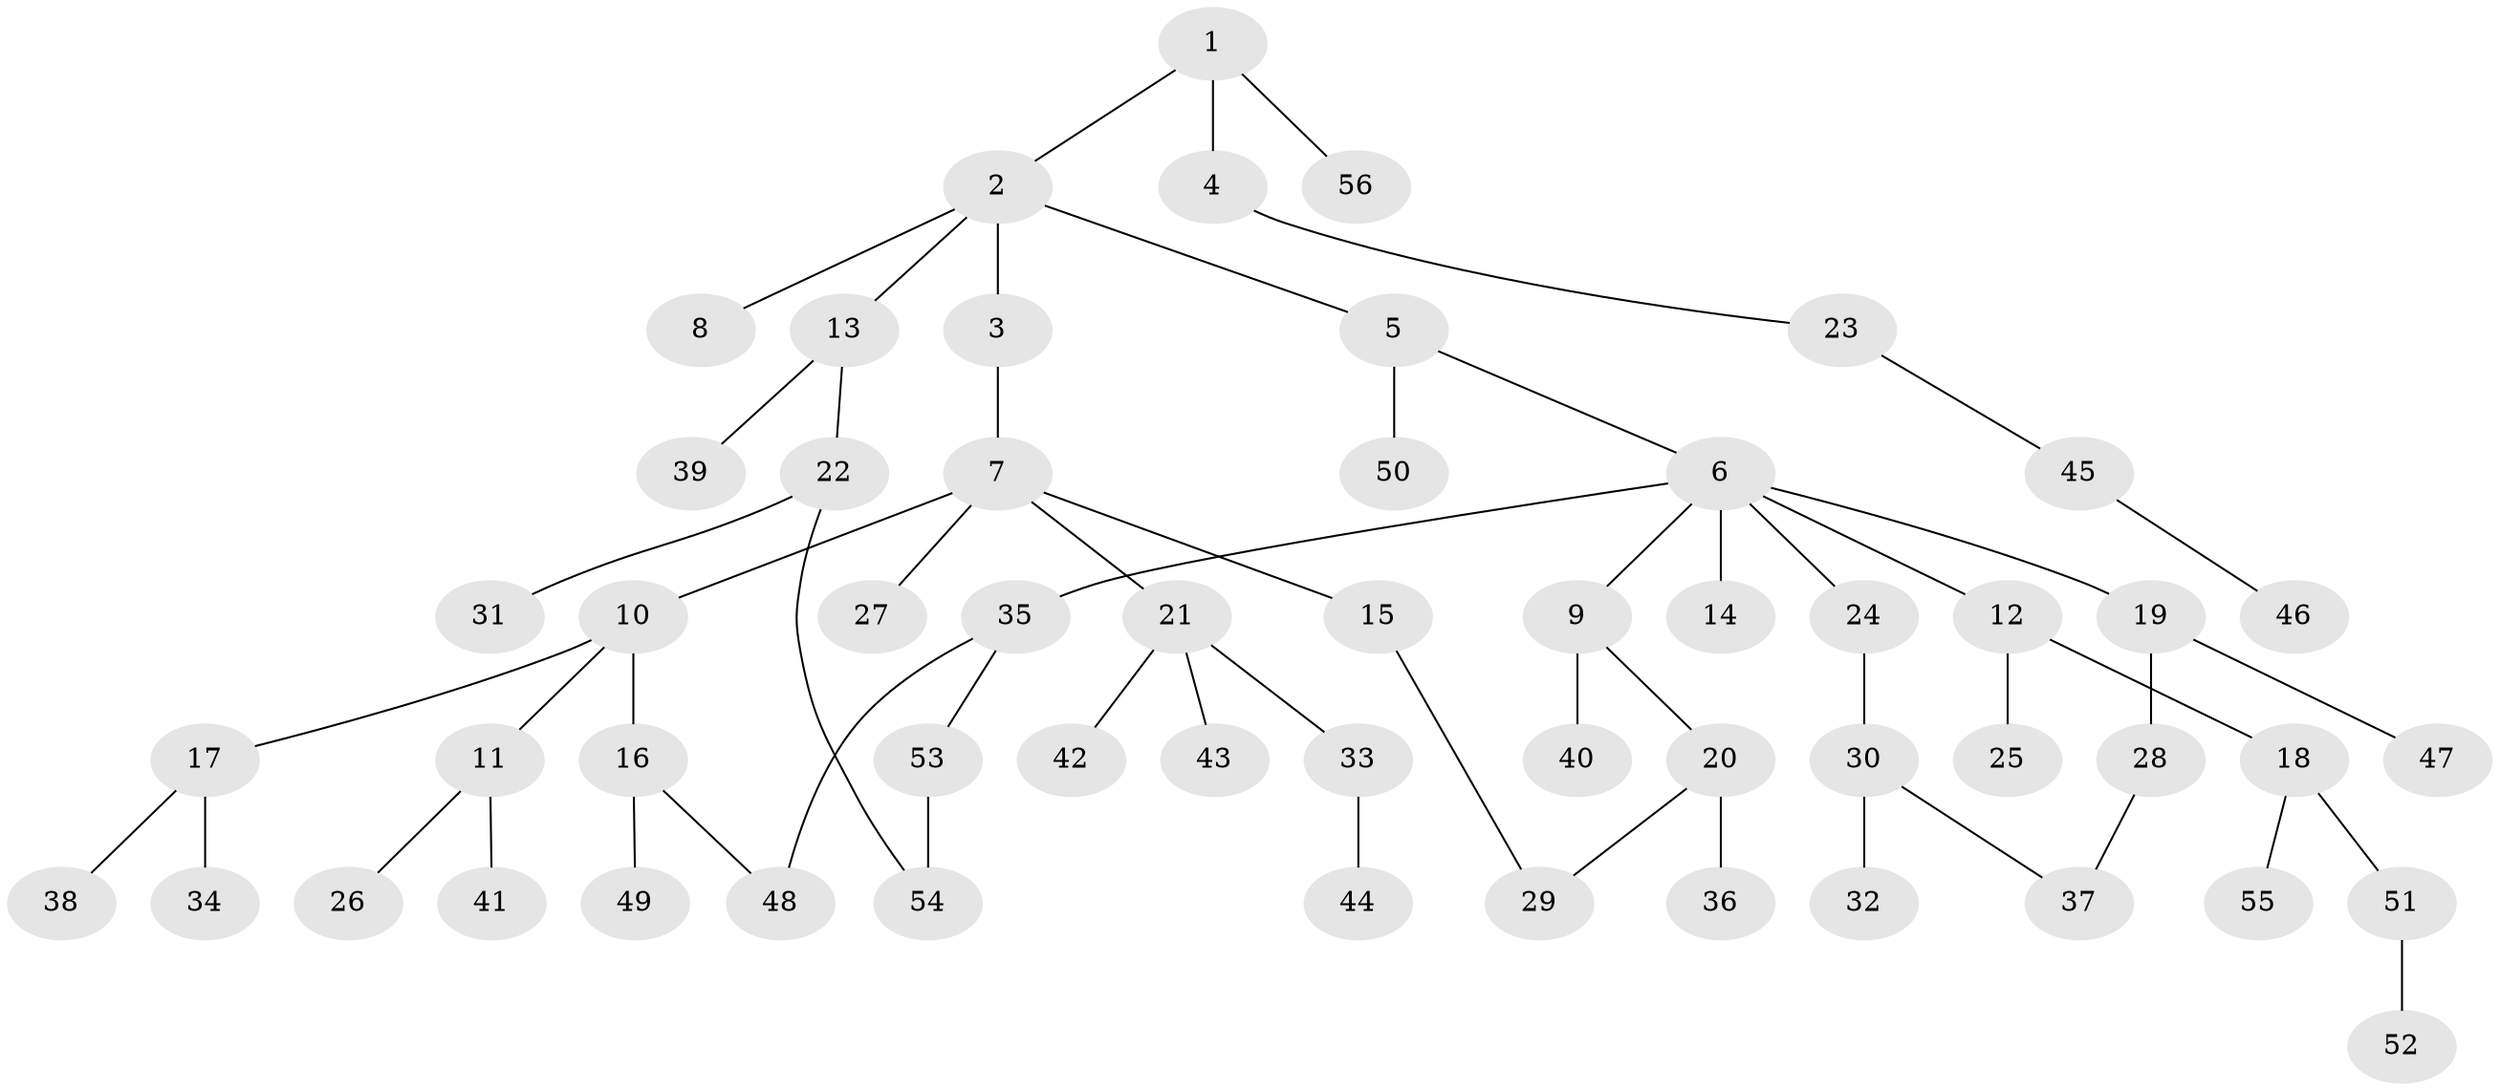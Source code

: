 // coarse degree distribution, {2: 0.35294117647058826, 5: 0.029411764705882353, 8: 0.029411764705882353, 4: 0.08823529411764706, 1: 0.38235294117647056, 3: 0.11764705882352941}
// Generated by graph-tools (version 1.1) at 2025/41/03/06/25 10:41:26]
// undirected, 56 vertices, 59 edges
graph export_dot {
graph [start="1"]
  node [color=gray90,style=filled];
  1;
  2;
  3;
  4;
  5;
  6;
  7;
  8;
  9;
  10;
  11;
  12;
  13;
  14;
  15;
  16;
  17;
  18;
  19;
  20;
  21;
  22;
  23;
  24;
  25;
  26;
  27;
  28;
  29;
  30;
  31;
  32;
  33;
  34;
  35;
  36;
  37;
  38;
  39;
  40;
  41;
  42;
  43;
  44;
  45;
  46;
  47;
  48;
  49;
  50;
  51;
  52;
  53;
  54;
  55;
  56;
  1 -- 2;
  1 -- 4;
  1 -- 56;
  2 -- 3;
  2 -- 5;
  2 -- 8;
  2 -- 13;
  3 -- 7;
  4 -- 23;
  5 -- 6;
  5 -- 50;
  6 -- 9;
  6 -- 12;
  6 -- 14;
  6 -- 19;
  6 -- 24;
  6 -- 35;
  7 -- 10;
  7 -- 15;
  7 -- 21;
  7 -- 27;
  9 -- 20;
  9 -- 40;
  10 -- 11;
  10 -- 16;
  10 -- 17;
  11 -- 26;
  11 -- 41;
  12 -- 18;
  12 -- 25;
  13 -- 22;
  13 -- 39;
  15 -- 29;
  16 -- 49;
  16 -- 48;
  17 -- 34;
  17 -- 38;
  18 -- 51;
  18 -- 55;
  19 -- 28;
  19 -- 47;
  20 -- 36;
  20 -- 29;
  21 -- 33;
  21 -- 42;
  21 -- 43;
  22 -- 31;
  22 -- 54;
  23 -- 45;
  24 -- 30;
  28 -- 37;
  30 -- 32;
  30 -- 37;
  33 -- 44;
  35 -- 48;
  35 -- 53;
  45 -- 46;
  51 -- 52;
  53 -- 54;
}
